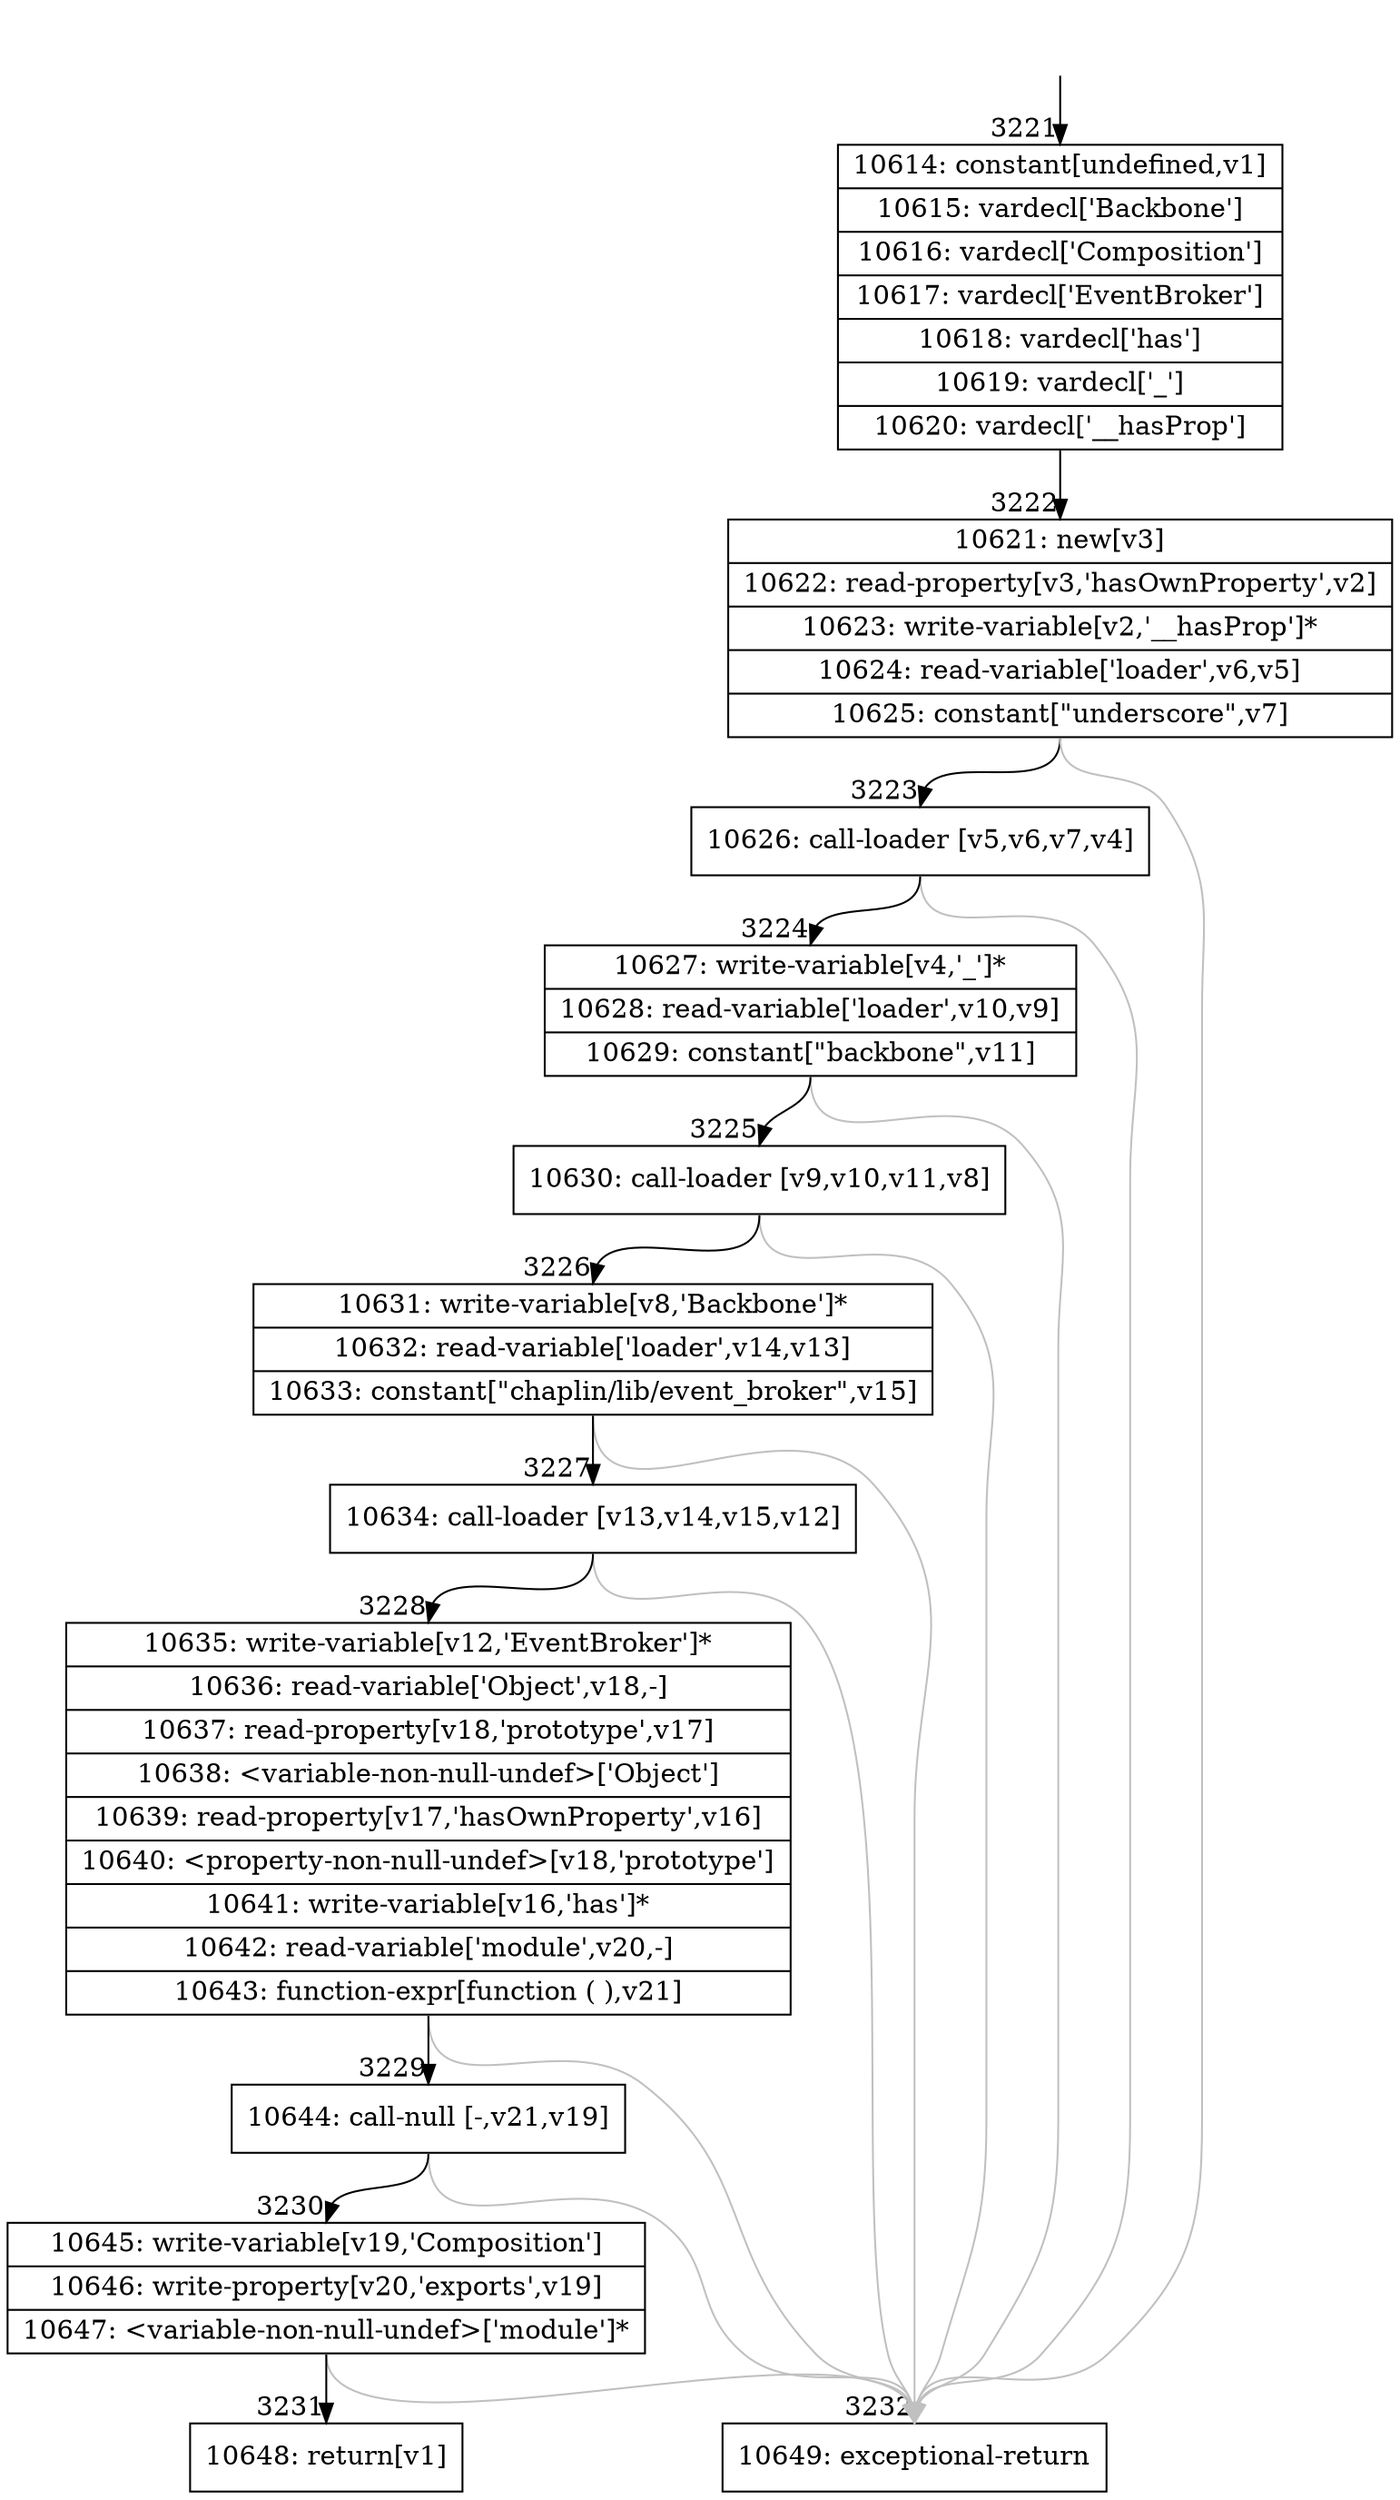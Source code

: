 digraph {
rankdir="TD"
BB_entry239[shape=none,label=""];
BB_entry239 -> BB3221 [tailport=s, headport=n, headlabel="    3221"]
BB3221 [shape=record label="{10614: constant[undefined,v1]|10615: vardecl['Backbone']|10616: vardecl['Composition']|10617: vardecl['EventBroker']|10618: vardecl['has']|10619: vardecl['_']|10620: vardecl['__hasProp']}" ] 
BB3221 -> BB3222 [tailport=s, headport=n, headlabel="      3222"]
BB3222 [shape=record label="{10621: new[v3]|10622: read-property[v3,'hasOwnProperty',v2]|10623: write-variable[v2,'__hasProp']*|10624: read-variable['loader',v6,v5]|10625: constant[\"underscore\",v7]}" ] 
BB3222 -> BB3223 [tailport=s, headport=n, headlabel="      3223"]
BB3222 -> BB3232 [tailport=s, headport=n, color=gray, headlabel="      3232"]
BB3223 [shape=record label="{10626: call-loader [v5,v6,v7,v4]}" ] 
BB3223 -> BB3224 [tailport=s, headport=n, headlabel="      3224"]
BB3223 -> BB3232 [tailport=s, headport=n, color=gray]
BB3224 [shape=record label="{10627: write-variable[v4,'_']*|10628: read-variable['loader',v10,v9]|10629: constant[\"backbone\",v11]}" ] 
BB3224 -> BB3225 [tailport=s, headport=n, headlabel="      3225"]
BB3224 -> BB3232 [tailport=s, headport=n, color=gray]
BB3225 [shape=record label="{10630: call-loader [v9,v10,v11,v8]}" ] 
BB3225 -> BB3226 [tailport=s, headport=n, headlabel="      3226"]
BB3225 -> BB3232 [tailport=s, headport=n, color=gray]
BB3226 [shape=record label="{10631: write-variable[v8,'Backbone']*|10632: read-variable['loader',v14,v13]|10633: constant[\"chaplin/lib/event_broker\",v15]}" ] 
BB3226 -> BB3227 [tailport=s, headport=n, headlabel="      3227"]
BB3226 -> BB3232 [tailport=s, headport=n, color=gray]
BB3227 [shape=record label="{10634: call-loader [v13,v14,v15,v12]}" ] 
BB3227 -> BB3228 [tailport=s, headport=n, headlabel="      3228"]
BB3227 -> BB3232 [tailport=s, headport=n, color=gray]
BB3228 [shape=record label="{10635: write-variable[v12,'EventBroker']*|10636: read-variable['Object',v18,-]|10637: read-property[v18,'prototype',v17]|10638: \<variable-non-null-undef\>['Object']|10639: read-property[v17,'hasOwnProperty',v16]|10640: \<property-non-null-undef\>[v18,'prototype']|10641: write-variable[v16,'has']*|10642: read-variable['module',v20,-]|10643: function-expr[function ( ),v21]}" ] 
BB3228 -> BB3229 [tailport=s, headport=n, headlabel="      3229"]
BB3228 -> BB3232 [tailport=s, headport=n, color=gray]
BB3229 [shape=record label="{10644: call-null [-,v21,v19]}" ] 
BB3229 -> BB3230 [tailport=s, headport=n, headlabel="      3230"]
BB3229 -> BB3232 [tailport=s, headport=n, color=gray]
BB3230 [shape=record label="{10645: write-variable[v19,'Composition']|10646: write-property[v20,'exports',v19]|10647: \<variable-non-null-undef\>['module']*}" ] 
BB3230 -> BB3231 [tailport=s, headport=n, headlabel="      3231"]
BB3230 -> BB3232 [tailport=s, headport=n, color=gray]
BB3231 [shape=record label="{10648: return[v1]}" ] 
BB3232 [shape=record label="{10649: exceptional-return}" ] 
//#$~ 2799
}
